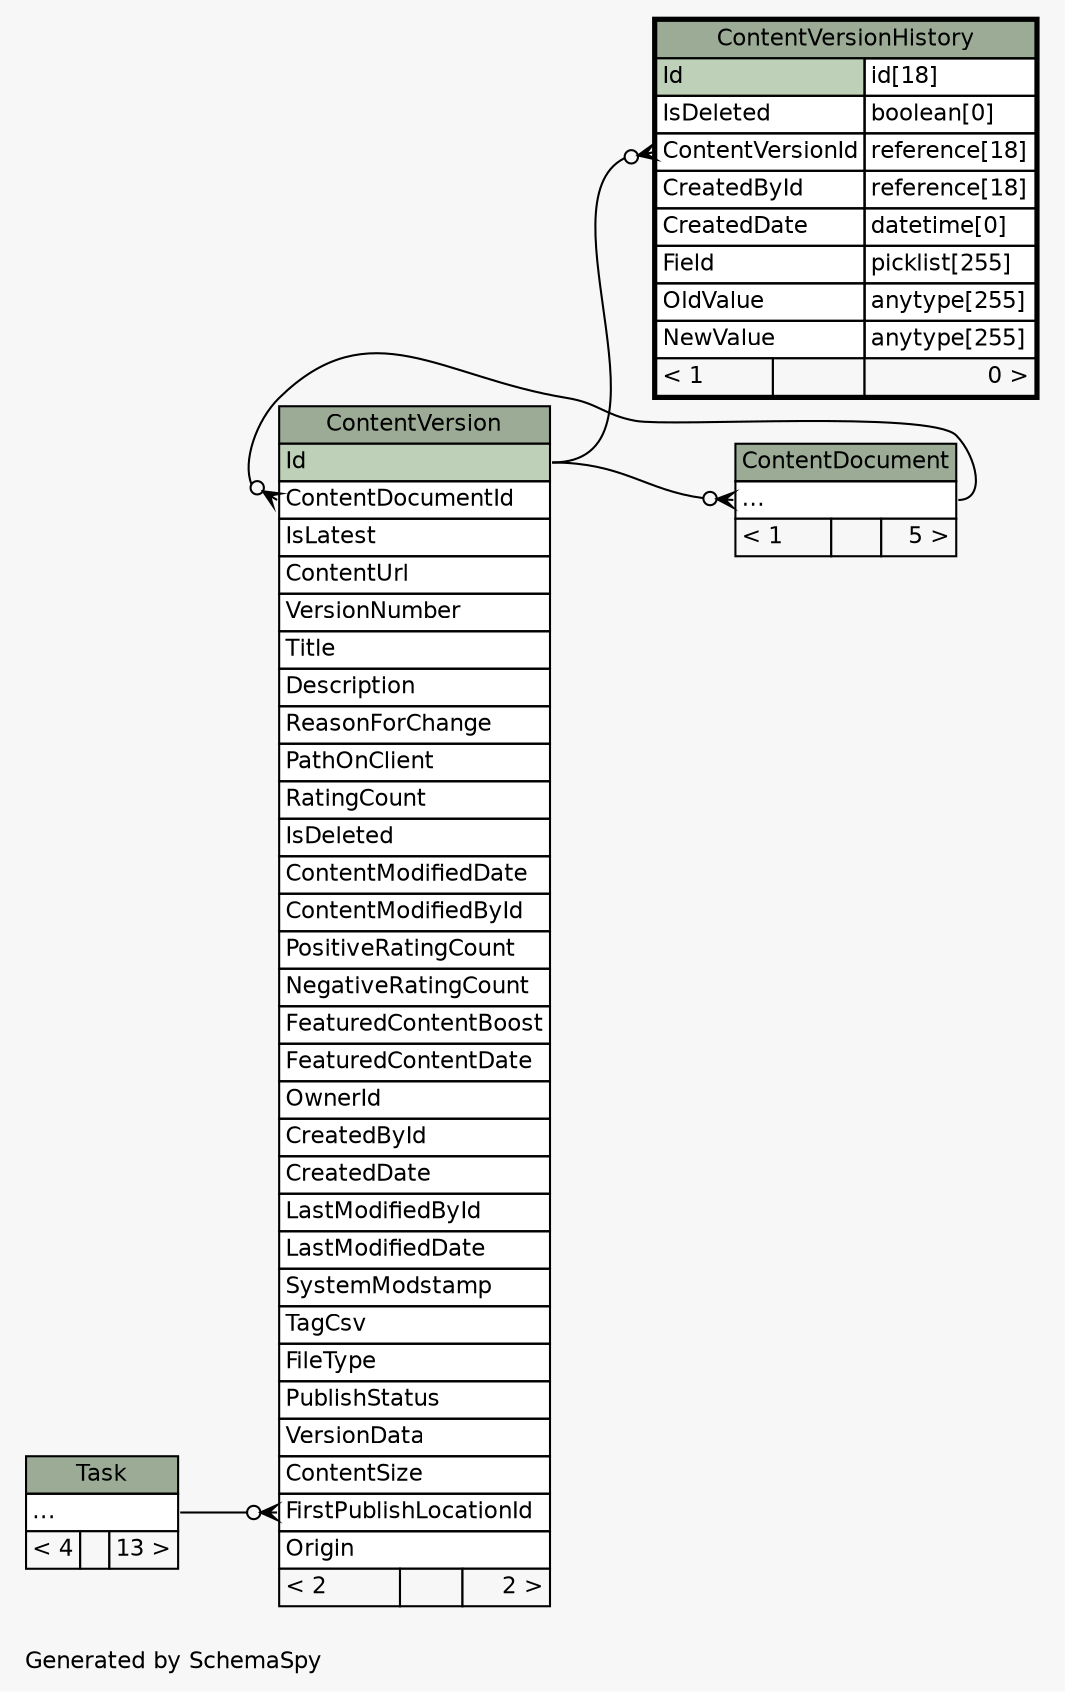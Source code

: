 // dot 2.36.0 on Mac OS X 10.11.6
// SchemaSpy rev 590
digraph "twoDegreesRelationshipsDiagram" {
  graph [
    rankdir="RL"
    bgcolor="#f7f7f7"
    label="\nGenerated by SchemaSpy"
    labeljust="l"
    nodesep="0.18"
    ranksep="0.46"
    fontname="Helvetica"
    fontsize="11"
  ];
  node [
    fontname="Helvetica"
    fontsize="11"
    shape="plaintext"
  ];
  edge [
    arrowsize="0.8"
  ];
  "ContentDocument":"elipses":w -> "ContentVersion":"Id":e [arrowhead=none dir=back arrowtail=crowodot];
  "ContentVersion":"ContentDocumentId":w -> "ContentDocument":"elipses":e [arrowhead=none dir=back arrowtail=crowodot];
  "ContentVersion":"FirstPublishLocationId":w -> "Task":"elipses":e [arrowhead=none dir=back arrowtail=crowodot];
  "ContentVersionHistory":"ContentVersionId":w -> "ContentVersion":"Id":e [arrowhead=none dir=back arrowtail=crowodot];
  "ContentDocument" [
    label=<
    <TABLE BORDER="0" CELLBORDER="1" CELLSPACING="0" BGCOLOR="#ffffff">
      <TR><TD COLSPAN="3" BGCOLOR="#9bab96" ALIGN="CENTER">ContentDocument</TD></TR>
      <TR><TD PORT="elipses" COLSPAN="3" ALIGN="LEFT">...</TD></TR>
      <TR><TD ALIGN="LEFT" BGCOLOR="#f7f7f7">&lt; 1</TD><TD ALIGN="RIGHT" BGCOLOR="#f7f7f7">  </TD><TD ALIGN="RIGHT" BGCOLOR="#f7f7f7">5 &gt;</TD></TR>
    </TABLE>>
    URL="ContentDocument.html"
    tooltip="ContentDocument"
  ];
  "ContentVersion" [
    label=<
    <TABLE BORDER="0" CELLBORDER="1" CELLSPACING="0" BGCOLOR="#ffffff">
      <TR><TD COLSPAN="3" BGCOLOR="#9bab96" ALIGN="CENTER">ContentVersion</TD></TR>
      <TR><TD PORT="Id" COLSPAN="3" BGCOLOR="#bed1b8" ALIGN="LEFT">Id</TD></TR>
      <TR><TD PORT="ContentDocumentId" COLSPAN="3" ALIGN="LEFT">ContentDocumentId</TD></TR>
      <TR><TD PORT="IsLatest" COLSPAN="3" ALIGN="LEFT">IsLatest</TD></TR>
      <TR><TD PORT="ContentUrl" COLSPAN="3" ALIGN="LEFT">ContentUrl</TD></TR>
      <TR><TD PORT="VersionNumber" COLSPAN="3" ALIGN="LEFT">VersionNumber</TD></TR>
      <TR><TD PORT="Title" COLSPAN="3" ALIGN="LEFT">Title</TD></TR>
      <TR><TD PORT="Description" COLSPAN="3" ALIGN="LEFT">Description</TD></TR>
      <TR><TD PORT="ReasonForChange" COLSPAN="3" ALIGN="LEFT">ReasonForChange</TD></TR>
      <TR><TD PORT="PathOnClient" COLSPAN="3" ALIGN="LEFT">PathOnClient</TD></TR>
      <TR><TD PORT="RatingCount" COLSPAN="3" ALIGN="LEFT">RatingCount</TD></TR>
      <TR><TD PORT="IsDeleted" COLSPAN="3" ALIGN="LEFT">IsDeleted</TD></TR>
      <TR><TD PORT="ContentModifiedDate" COLSPAN="3" ALIGN="LEFT">ContentModifiedDate</TD></TR>
      <TR><TD PORT="ContentModifiedById" COLSPAN="3" ALIGN="LEFT">ContentModifiedById</TD></TR>
      <TR><TD PORT="PositiveRatingCount" COLSPAN="3" ALIGN="LEFT">PositiveRatingCount</TD></TR>
      <TR><TD PORT="NegativeRatingCount" COLSPAN="3" ALIGN="LEFT">NegativeRatingCount</TD></TR>
      <TR><TD PORT="FeaturedContentBoost" COLSPAN="3" ALIGN="LEFT">FeaturedContentBoost</TD></TR>
      <TR><TD PORT="FeaturedContentDate" COLSPAN="3" ALIGN="LEFT">FeaturedContentDate</TD></TR>
      <TR><TD PORT="OwnerId" COLSPAN="3" ALIGN="LEFT">OwnerId</TD></TR>
      <TR><TD PORT="CreatedById" COLSPAN="3" ALIGN="LEFT">CreatedById</TD></TR>
      <TR><TD PORT="CreatedDate" COLSPAN="3" ALIGN="LEFT">CreatedDate</TD></TR>
      <TR><TD PORT="LastModifiedById" COLSPAN="3" ALIGN="LEFT">LastModifiedById</TD></TR>
      <TR><TD PORT="LastModifiedDate" COLSPAN="3" ALIGN="LEFT">LastModifiedDate</TD></TR>
      <TR><TD PORT="SystemModstamp" COLSPAN="3" ALIGN="LEFT">SystemModstamp</TD></TR>
      <TR><TD PORT="TagCsv" COLSPAN="3" ALIGN="LEFT">TagCsv</TD></TR>
      <TR><TD PORT="FileType" COLSPAN="3" ALIGN="LEFT">FileType</TD></TR>
      <TR><TD PORT="PublishStatus" COLSPAN="3" ALIGN="LEFT">PublishStatus</TD></TR>
      <TR><TD PORT="VersionData" COLSPAN="3" ALIGN="LEFT">VersionData</TD></TR>
      <TR><TD PORT="ContentSize" COLSPAN="3" ALIGN="LEFT">ContentSize</TD></TR>
      <TR><TD PORT="FirstPublishLocationId" COLSPAN="3" ALIGN="LEFT">FirstPublishLocationId</TD></TR>
      <TR><TD PORT="Origin" COLSPAN="3" ALIGN="LEFT">Origin</TD></TR>
      <TR><TD ALIGN="LEFT" BGCOLOR="#f7f7f7">&lt; 2</TD><TD ALIGN="RIGHT" BGCOLOR="#f7f7f7">  </TD><TD ALIGN="RIGHT" BGCOLOR="#f7f7f7">2 &gt;</TD></TR>
    </TABLE>>
    URL="ContentVersion.html"
    tooltip="ContentVersion"
  ];
  "ContentVersionHistory" [
    label=<
    <TABLE BORDER="2" CELLBORDER="1" CELLSPACING="0" BGCOLOR="#ffffff">
      <TR><TD COLSPAN="3" BGCOLOR="#9bab96" ALIGN="CENTER">ContentVersionHistory</TD></TR>
      <TR><TD PORT="Id" COLSPAN="2" BGCOLOR="#bed1b8" ALIGN="LEFT">Id</TD><TD PORT="Id.type" ALIGN="LEFT">id[18]</TD></TR>
      <TR><TD PORT="IsDeleted" COLSPAN="2" ALIGN="LEFT">IsDeleted</TD><TD PORT="IsDeleted.type" ALIGN="LEFT">boolean[0]</TD></TR>
      <TR><TD PORT="ContentVersionId" COLSPAN="2" ALIGN="LEFT">ContentVersionId</TD><TD PORT="ContentVersionId.type" ALIGN="LEFT">reference[18]</TD></TR>
      <TR><TD PORT="CreatedById" COLSPAN="2" ALIGN="LEFT">CreatedById</TD><TD PORT="CreatedById.type" ALIGN="LEFT">reference[18]</TD></TR>
      <TR><TD PORT="CreatedDate" COLSPAN="2" ALIGN="LEFT">CreatedDate</TD><TD PORT="CreatedDate.type" ALIGN="LEFT">datetime[0]</TD></TR>
      <TR><TD PORT="Field" COLSPAN="2" ALIGN="LEFT">Field</TD><TD PORT="Field.type" ALIGN="LEFT">picklist[255]</TD></TR>
      <TR><TD PORT="OldValue" COLSPAN="2" ALIGN="LEFT">OldValue</TD><TD PORT="OldValue.type" ALIGN="LEFT">anytype[255]</TD></TR>
      <TR><TD PORT="NewValue" COLSPAN="2" ALIGN="LEFT">NewValue</TD><TD PORT="NewValue.type" ALIGN="LEFT">anytype[255]</TD></TR>
      <TR><TD ALIGN="LEFT" BGCOLOR="#f7f7f7">&lt; 1</TD><TD ALIGN="RIGHT" BGCOLOR="#f7f7f7">  </TD><TD ALIGN="RIGHT" BGCOLOR="#f7f7f7">0 &gt;</TD></TR>
    </TABLE>>
    URL="ContentVersionHistory.html"
    tooltip="ContentVersionHistory"
  ];
  "Task" [
    label=<
    <TABLE BORDER="0" CELLBORDER="1" CELLSPACING="0" BGCOLOR="#ffffff">
      <TR><TD COLSPAN="3" BGCOLOR="#9bab96" ALIGN="CENTER">Task</TD></TR>
      <TR><TD PORT="elipses" COLSPAN="3" ALIGN="LEFT">...</TD></TR>
      <TR><TD ALIGN="LEFT" BGCOLOR="#f7f7f7">&lt; 4</TD><TD ALIGN="RIGHT" BGCOLOR="#f7f7f7">  </TD><TD ALIGN="RIGHT" BGCOLOR="#f7f7f7">13 &gt;</TD></TR>
    </TABLE>>
    URL="Task.html"
    tooltip="Task"
  ];
}
